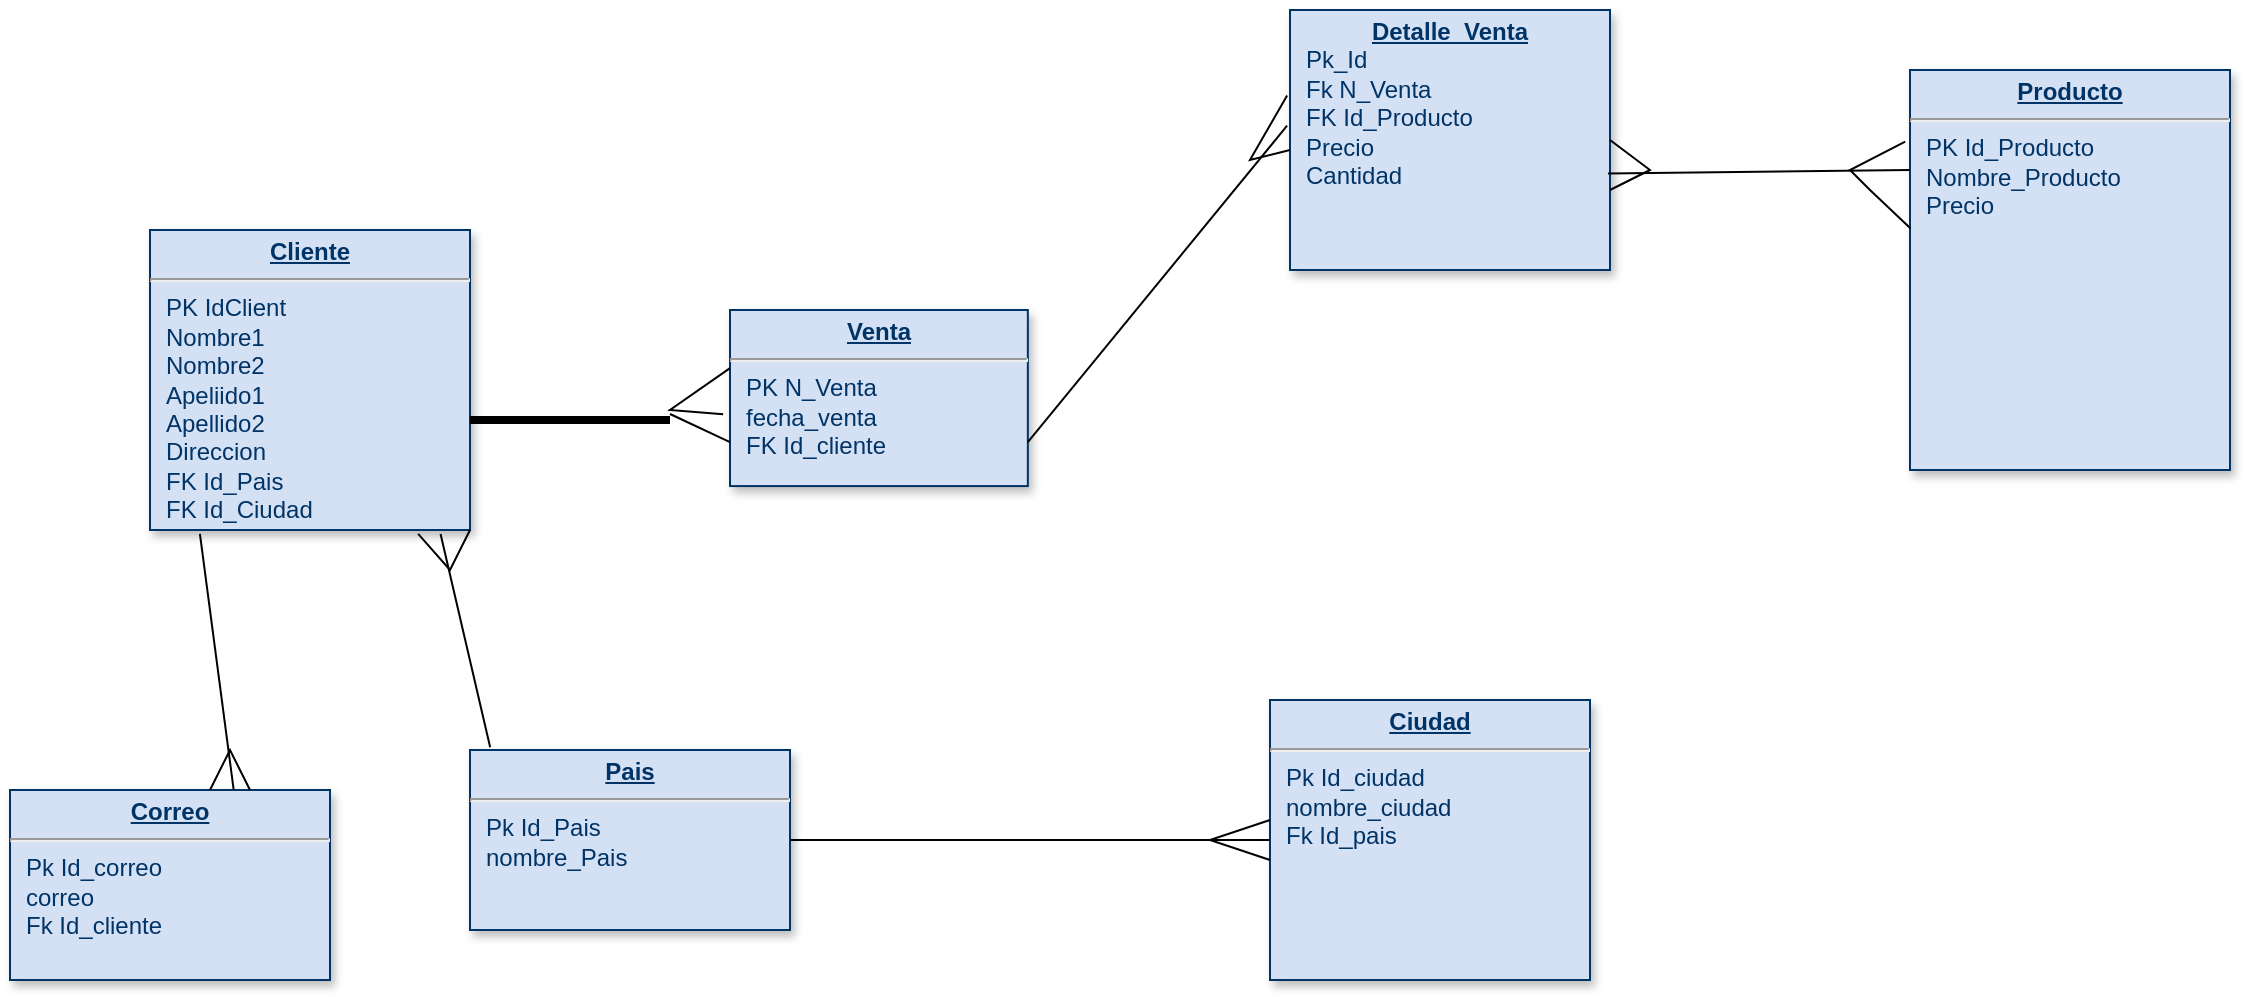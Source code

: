 <mxfile version="21.2.8" type="device">
  <diagram name="Page-1" id="efa7a0a1-bf9b-a30e-e6df-94a7791c09e9">
    <mxGraphModel dx="2590" dy="1635" grid="1" gridSize="10" guides="1" tooltips="1" connect="1" arrows="1" fold="1" page="1" pageScale="1" pageWidth="826" pageHeight="1169" background="none" math="0" shadow="0">
      <root>
        <mxCell id="0" />
        <mxCell id="1" parent="0" />
        <mxCell id="22" value="&lt;p style=&quot;margin: 0px; margin-top: 4px; text-align: center; text-decoration: underline;&quot;&gt;&lt;b&gt;Detalle_Venta&lt;/b&gt;&lt;/p&gt;&lt;p style=&quot;margin: 0px; margin-left: 8px;&quot;&gt;Pk_Id&lt;/p&gt;&lt;p style=&quot;margin: 0px; margin-left: 8px;&quot;&gt;Fk N_Venta&lt;/p&gt;&lt;p style=&quot;margin: 0px; margin-left: 8px;&quot;&gt;FK Id_Producto&lt;/p&gt;&lt;p style=&quot;margin: 0px; margin-left: 8px;&quot;&gt;Precio&lt;/p&gt;&lt;p style=&quot;margin: 0px; margin-left: 8px;&quot;&gt;Cantidad&lt;/p&gt;" style="verticalAlign=top;align=left;overflow=fill;fontSize=12;fontFamily=Helvetica;html=1;strokeColor=#003366;shadow=1;fillColor=#D4E1F5;fontColor=#003366" parent="1" vertex="1">
          <mxGeometry x="880" y="430" width="160" height="130" as="geometry" />
        </mxCell>
        <mxCell id="24" value="&lt;p style=&quot;margin: 0px; margin-top: 4px; text-align: center; text-decoration: underline;&quot;&gt;&lt;strong&gt;Cliente&lt;/strong&gt;&lt;/p&gt;&lt;hr&gt;&lt;p style=&quot;margin: 0px; margin-left: 8px;&quot;&gt;PK IdClient&lt;/p&gt;&lt;p style=&quot;margin: 0px; margin-left: 8px;&quot;&gt;Nombre1&lt;/p&gt;&lt;p style=&quot;margin: 0px; margin-left: 8px;&quot;&gt;Nombre2&lt;/p&gt;&lt;p style=&quot;margin: 0px; margin-left: 8px;&quot;&gt;Apeliido1&lt;/p&gt;&lt;p style=&quot;margin: 0px; margin-left: 8px;&quot;&gt;Apellido2&lt;/p&gt;&lt;p style=&quot;margin: 0px; margin-left: 8px;&quot;&gt;Direccion&amp;nbsp;&lt;/p&gt;&lt;p style=&quot;margin: 0px; margin-left: 8px;&quot;&gt;FK Id_Pais&lt;/p&gt;&lt;p style=&quot;margin: 0px; margin-left: 8px;&quot;&gt;FK Id_Ciudad&lt;/p&gt;" style="verticalAlign=top;align=left;overflow=fill;fontSize=12;fontFamily=Helvetica;html=1;strokeColor=#003366;shadow=1;fillColor=#D4E1F5;fontColor=#003366" parent="1" vertex="1">
          <mxGeometry x="310.0" y="540.0" width="160" height="150" as="geometry" />
        </mxCell>
        <mxCell id="26" value="&lt;p style=&quot;margin: 0px; margin-top: 4px; text-align: center; text-decoration: underline;&quot;&gt;&lt;b&gt;Pais&lt;/b&gt;&lt;/p&gt;&lt;hr&gt;&lt;p style=&quot;margin: 0px; margin-left: 8px;&quot;&gt;Pk Id_Pais&lt;/p&gt;&lt;p style=&quot;margin: 0px; margin-left: 8px;&quot;&gt;nombre_Pais&lt;/p&gt;" style="verticalAlign=top;align=left;overflow=fill;fontSize=12;fontFamily=Helvetica;html=1;strokeColor=#003366;shadow=1;fillColor=#D4E1F5;fontColor=#003366" parent="1" vertex="1">
          <mxGeometry x="470" y="800" width="160" height="90" as="geometry" />
        </mxCell>
        <mxCell id="27" value="&lt;p style=&quot;margin: 0px; margin-top: 4px; text-align: center; text-decoration: underline;&quot;&gt;&lt;b&gt;Producto&lt;/b&gt;&lt;/p&gt;&lt;hr&gt;&lt;p style=&quot;margin: 0px; margin-left: 8px;&quot;&gt;PK Id_Producto&lt;/p&gt;&lt;p style=&quot;margin: 0px; margin-left: 8px;&quot;&gt;Nombre_Producto&lt;/p&gt;&lt;p style=&quot;margin: 0px; margin-left: 8px;&quot;&gt;Precio&lt;/p&gt;" style="verticalAlign=top;align=left;overflow=fill;fontSize=12;fontFamily=Helvetica;html=1;strokeColor=#003366;shadow=1;fillColor=#D4E1F5;fontColor=#003366" parent="1" vertex="1">
          <mxGeometry x="1190" y="460.0" width="160" height="200" as="geometry" />
        </mxCell>
        <mxCell id="29" value="&lt;p style=&quot;margin: 0px; margin-top: 4px; text-align: center; text-decoration: underline;&quot;&gt;&lt;b&gt;Venta&lt;/b&gt;&lt;/p&gt;&lt;hr&gt;&lt;p style=&quot;margin: 0px; margin-left: 8px;&quot;&gt;PK N_Venta&lt;/p&gt;&lt;p style=&quot;margin: 0px; margin-left: 8px;&quot;&gt;fecha_venta&lt;/p&gt;&lt;p style=&quot;margin: 0px; margin-left: 8px;&quot;&gt;FK Id_cliente&lt;/p&gt;&lt;p style=&quot;margin: 0px; margin-left: 8px;&quot;&gt;&lt;br&gt;&lt;/p&gt;&lt;p style=&quot;margin: 0px; margin-left: 8px;&quot;&gt;&lt;br&gt;&lt;/p&gt;" style="verticalAlign=top;align=left;overflow=fill;fontSize=12;fontFamily=Helvetica;html=1;strokeColor=#003366;shadow=1;fillColor=#D4E1F5;fontColor=#003366" parent="1" vertex="1">
          <mxGeometry x="600" y="580" width="148.92" height="88.04" as="geometry" />
        </mxCell>
        <mxCell id="31" value="&lt;p style=&quot;margin: 0px; margin-top: 4px; text-align: center; text-decoration: underline;&quot;&gt;&lt;b&gt;Correo&lt;/b&gt;&lt;/p&gt;&lt;hr&gt;&lt;p style=&quot;margin: 0px; margin-left: 8px;&quot;&gt;Pk Id_correo&lt;/p&gt;&lt;p style=&quot;margin: 0px; margin-left: 8px;&quot;&gt;correo&lt;/p&gt;&lt;p style=&quot;margin: 0px; margin-left: 8px;&quot;&gt;Fk Id_cliente&lt;/p&gt;" style="verticalAlign=top;align=left;overflow=fill;fontSize=12;fontFamily=Helvetica;html=1;strokeColor=#003366;shadow=1;fillColor=#D4E1F5;fontColor=#003366" parent="1" vertex="1">
          <mxGeometry x="240.0" y="820.0" width="160" height="95" as="geometry" />
        </mxCell>
        <mxCell id="32" value="&lt;p style=&quot;margin: 0px; margin-top: 4px; text-align: center; text-decoration: underline;&quot;&gt;&lt;strong&gt;Ciudad&lt;/strong&gt;&lt;/p&gt;&lt;hr&gt;&lt;p style=&quot;margin: 0px; margin-left: 8px;&quot;&gt;Pk Id_ciudad&lt;/p&gt;&lt;p style=&quot;margin: 0px; margin-left: 8px;&quot;&gt;nombre_ciudad&lt;/p&gt;&lt;p style=&quot;margin: 0px; margin-left: 8px;&quot;&gt;Fk Id_pais&lt;/p&gt;" style="verticalAlign=top;align=left;overflow=fill;fontSize=12;fontFamily=Helvetica;html=1;strokeColor=#003366;shadow=1;fillColor=#D4E1F5;fontColor=#003366" parent="1" vertex="1">
          <mxGeometry x="870.0" y="775.0" width="160" height="140" as="geometry" />
        </mxCell>
        <mxCell id="qxqRWj5jm2nylaGTKjeQ-114" value="" style="line;strokeWidth=4;html=1;perimeter=backbonePerimeter;points=[];outlineConnect=0;" vertex="1" parent="1">
          <mxGeometry x="470" y="630" width="100" height="10" as="geometry" />
        </mxCell>
        <mxCell id="qxqRWj5jm2nylaGTKjeQ-115" value="" style="endArrow=none;html=1;rounded=0;exitX=-0.023;exitY=0.592;exitDx=0;exitDy=0;exitPerimeter=0;entryX=0;entryY=0.33;entryDx=0;entryDy=0;entryPerimeter=0;" edge="1" parent="1" source="29" target="29">
          <mxGeometry width="50" height="50" relative="1" as="geometry">
            <mxPoint x="561" y="650" as="sourcePoint" />
            <mxPoint x="590" y="610" as="targetPoint" />
            <Array as="points">
              <mxPoint x="570" y="630" />
            </Array>
          </mxGeometry>
        </mxCell>
        <mxCell id="qxqRWj5jm2nylaGTKjeQ-116" value="" style="endArrow=none;html=1;rounded=0;entryX=0;entryY=0.75;entryDx=0;entryDy=0;" edge="1" parent="1" target="29">
          <mxGeometry width="50" height="50" relative="1" as="geometry">
            <mxPoint x="570" y="632" as="sourcePoint" />
            <mxPoint x="600" y="630" as="targetPoint" />
            <Array as="points" />
          </mxGeometry>
        </mxCell>
        <mxCell id="qxqRWj5jm2nylaGTKjeQ-117" value="" style="endArrow=none;html=1;rounded=0;entryX=-0.009;entryY=0.445;entryDx=0;entryDy=0;entryPerimeter=0;exitX=1;exitY=0.75;exitDx=0;exitDy=0;" edge="1" parent="1" source="29" target="22">
          <mxGeometry width="50" height="50" relative="1" as="geometry">
            <mxPoint x="751.08" y="606.96" as="sourcePoint" />
            <mxPoint x="840" y="490" as="targetPoint" />
          </mxGeometry>
        </mxCell>
        <mxCell id="qxqRWj5jm2nylaGTKjeQ-118" value="" style="endArrow=none;html=1;rounded=0;entryX=-0.009;entryY=0.329;entryDx=0;entryDy=0;entryPerimeter=0;" edge="1" parent="1" target="22">
          <mxGeometry width="50" height="50" relative="1" as="geometry">
            <mxPoint x="880" y="500" as="sourcePoint" />
            <mxPoint x="870" y="485" as="targetPoint" />
            <Array as="points">
              <mxPoint x="860" y="505" />
            </Array>
          </mxGeometry>
        </mxCell>
        <mxCell id="qxqRWj5jm2nylaGTKjeQ-121" value="" style="endArrow=none;html=1;rounded=0;entryX=-0.015;entryY=0.179;entryDx=0;entryDy=0;entryPerimeter=0;exitX=0.002;exitY=0.396;exitDx=0;exitDy=0;exitPerimeter=0;" edge="1" parent="1" source="27" target="27">
          <mxGeometry width="50" height="50" relative="1" as="geometry">
            <mxPoint x="1180" y="530" as="sourcePoint" />
            <mxPoint x="1180" y="500" as="targetPoint" />
            <Array as="points">
              <mxPoint x="1170" y="520" />
              <mxPoint x="1160" y="510" />
            </Array>
          </mxGeometry>
        </mxCell>
        <mxCell id="qxqRWj5jm2nylaGTKjeQ-122" value="" style="endArrow=none;html=1;rounded=0;exitX=0.994;exitY=0.629;exitDx=0;exitDy=0;exitPerimeter=0;" edge="1" parent="1" source="22">
          <mxGeometry width="50" height="50" relative="1" as="geometry">
            <mxPoint x="1010" y="656" as="sourcePoint" />
            <mxPoint x="1190" y="510" as="targetPoint" />
          </mxGeometry>
        </mxCell>
        <mxCell id="qxqRWj5jm2nylaGTKjeQ-123" value="" style="endArrow=none;html=1;rounded=0;entryX=1;entryY=0.5;entryDx=0;entryDy=0;" edge="1" parent="1" target="22">
          <mxGeometry width="50" height="50" relative="1" as="geometry">
            <mxPoint x="1060" y="510" as="sourcePoint" />
            <mxPoint x="1050" y="500" as="targetPoint" />
            <Array as="points">
              <mxPoint x="1040" y="520" />
              <mxPoint x="1060" y="510" />
            </Array>
          </mxGeometry>
        </mxCell>
        <mxCell id="qxqRWj5jm2nylaGTKjeQ-125" value="" style="endArrow=none;html=1;rounded=0;entryX=0.908;entryY=1.013;entryDx=0;entryDy=0;entryPerimeter=0;exitX=0.063;exitY=-0.015;exitDx=0;exitDy=0;exitPerimeter=0;" edge="1" parent="1" source="26" target="24">
          <mxGeometry width="50" height="50" relative="1" as="geometry">
            <mxPoint x="460" y="780" as="sourcePoint" />
            <mxPoint x="510" y="730" as="targetPoint" />
          </mxGeometry>
        </mxCell>
        <mxCell id="qxqRWj5jm2nylaGTKjeQ-126" value="" style="endArrow=none;html=1;rounded=0;exitX=0.838;exitY=1.013;exitDx=0;exitDy=0;exitPerimeter=0;" edge="1" parent="1" source="24">
          <mxGeometry width="50" height="50" relative="1" as="geometry">
            <mxPoint x="430" y="700" as="sourcePoint" />
            <mxPoint x="470" y="690" as="targetPoint" />
            <Array as="points">
              <mxPoint x="460" y="710" />
            </Array>
          </mxGeometry>
        </mxCell>
        <mxCell id="qxqRWj5jm2nylaGTKjeQ-127" value="" style="endArrow=none;html=1;rounded=0;entryX=0;entryY=0.5;entryDx=0;entryDy=0;exitX=1;exitY=0.5;exitDx=0;exitDy=0;" edge="1" parent="1" source="26" target="32">
          <mxGeometry width="50" height="50" relative="1" as="geometry">
            <mxPoint x="660" y="860" as="sourcePoint" />
            <mxPoint x="680" y="800" as="targetPoint" />
          </mxGeometry>
        </mxCell>
        <mxCell id="qxqRWj5jm2nylaGTKjeQ-128" value="" style="endArrow=none;html=1;rounded=0;" edge="1" parent="1">
          <mxGeometry width="50" height="50" relative="1" as="geometry">
            <mxPoint x="870" y="855" as="sourcePoint" />
            <mxPoint x="870" y="835" as="targetPoint" />
            <Array as="points">
              <mxPoint x="840" y="845" />
            </Array>
          </mxGeometry>
        </mxCell>
        <mxCell id="qxqRWj5jm2nylaGTKjeQ-129" value="" style="endArrow=none;html=1;rounded=0;entryX=0.156;entryY=1.013;entryDx=0;entryDy=0;exitX=0.699;exitY=-0.001;exitDx=0;exitDy=0;exitPerimeter=0;entryPerimeter=0;" edge="1" parent="1" source="31" target="24">
          <mxGeometry width="50" height="50" relative="1" as="geometry">
            <mxPoint x="355" y="820" as="sourcePoint" />
            <mxPoint x="330" y="713" as="targetPoint" />
          </mxGeometry>
        </mxCell>
        <mxCell id="qxqRWj5jm2nylaGTKjeQ-130" value="" style="endArrow=none;html=1;rounded=0;" edge="1" parent="1">
          <mxGeometry width="50" height="50" relative="1" as="geometry">
            <mxPoint x="340" y="820" as="sourcePoint" />
            <mxPoint x="360" y="820" as="targetPoint" />
            <Array as="points">
              <mxPoint x="350" y="800" />
            </Array>
          </mxGeometry>
        </mxCell>
      </root>
    </mxGraphModel>
  </diagram>
</mxfile>
